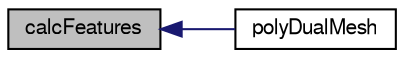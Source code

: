 digraph "calcFeatures"
{
  bgcolor="transparent";
  edge [fontname="FreeSans",fontsize="10",labelfontname="FreeSans",labelfontsize="10"];
  node [fontname="FreeSans",fontsize="10",shape=record];
  rankdir="LR";
  Node186 [label="calcFeatures",height=0.2,width=0.4,color="black", fillcolor="grey75", style="filled", fontcolor="black"];
  Node186 -> Node187 [dir="back",color="midnightblue",fontsize="10",style="solid",fontname="FreeSans"];
  Node187 [label="polyDualMesh",height=0.2,width=0.4,color="black",URL="$a21354.html#afbec2237333ef9fb624cf1beb925d6c0",tooltip="Construct from polyMesh and feature edge angle. Uses calcFeatures. "];
}
